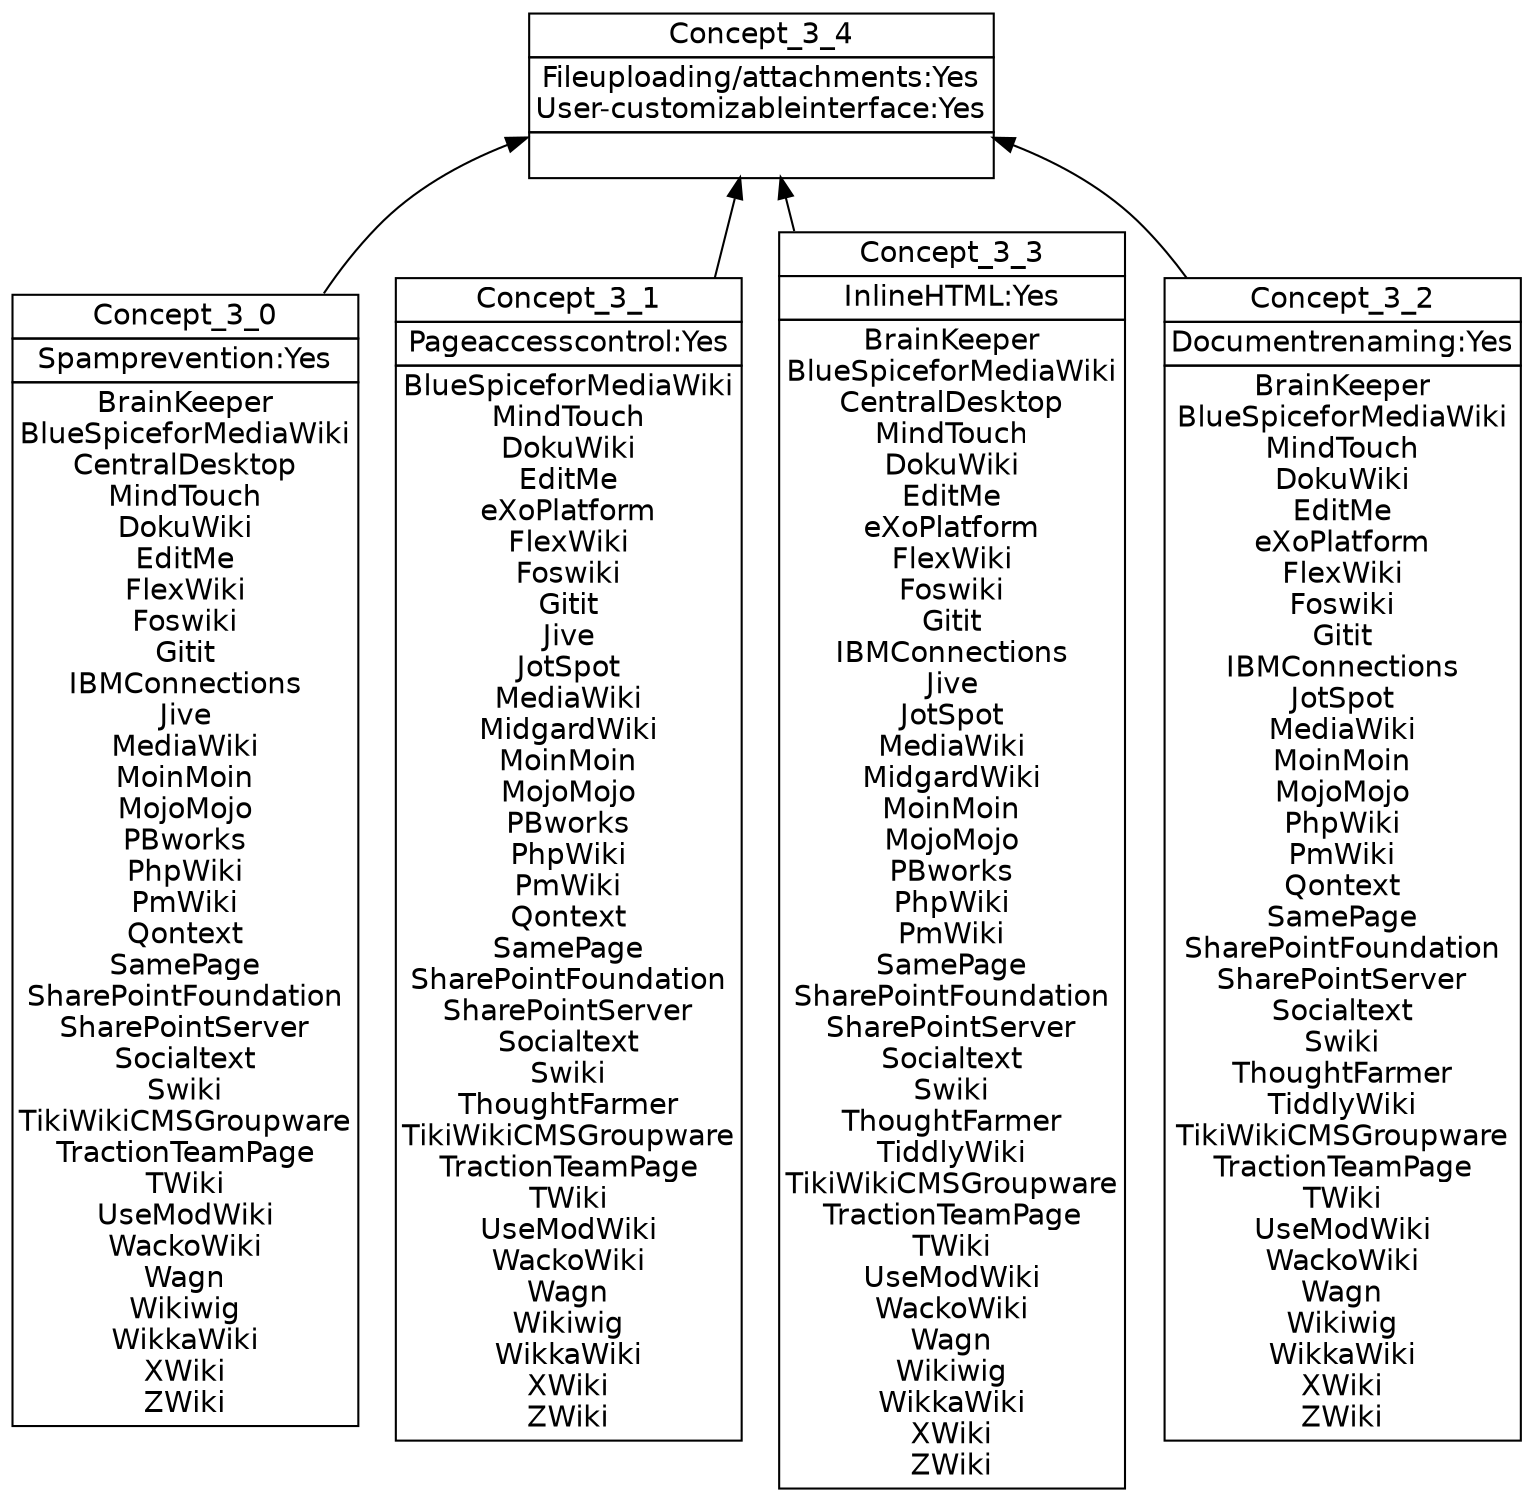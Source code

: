 digraph G { 
	rankdir=BT;
	margin=0;
	node [margin="0.03,0.03",fontname="DejaVu Sans"];
	ranksep=0.3;
	nodesep=0.2;
//graph[label="name:3,concept number:5,object number:38,attribute number:6"
1 [shape=none,label=<<table border="0" cellborder="1" cellspacing="0" port="p"><tr><td>Concept_3_0</td></tr><tr><td>Spamprevention:Yes<br/></td></tr><tr><td>BrainKeeper<br/>BlueSpiceforMediaWiki<br/>CentralDesktop<br/>MindTouch<br/>DokuWiki<br/>EditMe<br/>FlexWiki<br/>Foswiki<br/>Gitit<br/>IBMConnections<br/>Jive<br/>MediaWiki<br/>MoinMoin<br/>MojoMojo<br/>PBworks<br/>PhpWiki<br/>PmWiki<br/>Qontext<br/>SamePage<br/>SharePointFoundation<br/>SharePointServer<br/>Socialtext<br/>Swiki<br/>TikiWikiCMSGroupware<br/>TractionTeamPage<br/>TWiki<br/>UseModWiki<br/>WackoWiki<br/>Wagn<br/>Wikiwig<br/>WikkaWiki<br/>XWiki<br/>ZWiki<br/></td></tr></table>>];
2 [shape=none,label=<<table border="0" cellborder="1" cellspacing="0" port="p"><tr><td>Concept_3_1</td></tr><tr><td>Pageaccesscontrol:Yes<br/></td></tr><tr><td>BlueSpiceforMediaWiki<br/>MindTouch<br/>DokuWiki<br/>EditMe<br/>eXoPlatform<br/>FlexWiki<br/>Foswiki<br/>Gitit<br/>Jive<br/>JotSpot<br/>MediaWiki<br/>MidgardWiki<br/>MoinMoin<br/>MojoMojo<br/>PBworks<br/>PhpWiki<br/>PmWiki<br/>Qontext<br/>SamePage<br/>SharePointFoundation<br/>SharePointServer<br/>Socialtext<br/>Swiki<br/>ThoughtFarmer<br/>TikiWikiCMSGroupware<br/>TractionTeamPage<br/>TWiki<br/>UseModWiki<br/>WackoWiki<br/>Wagn<br/>Wikiwig<br/>WikkaWiki<br/>XWiki<br/>ZWiki<br/></td></tr></table>>];
3 [shape=none,label=<<table border="0" cellborder="1" cellspacing="0" port="p"><tr><td>Concept_3_3</td></tr><tr><td>InlineHTML:Yes<br/></td></tr><tr><td>BrainKeeper<br/>BlueSpiceforMediaWiki<br/>CentralDesktop<br/>MindTouch<br/>DokuWiki<br/>EditMe<br/>eXoPlatform<br/>FlexWiki<br/>Foswiki<br/>Gitit<br/>IBMConnections<br/>Jive<br/>JotSpot<br/>MediaWiki<br/>MidgardWiki<br/>MoinMoin<br/>MojoMojo<br/>PBworks<br/>PhpWiki<br/>PmWiki<br/>SamePage<br/>SharePointFoundation<br/>SharePointServer<br/>Socialtext<br/>Swiki<br/>ThoughtFarmer<br/>TiddlyWiki<br/>TikiWikiCMSGroupware<br/>TractionTeamPage<br/>TWiki<br/>UseModWiki<br/>WackoWiki<br/>Wagn<br/>Wikiwig<br/>WikkaWiki<br/>XWiki<br/>ZWiki<br/></td></tr></table>>];
0 [shape=none,label=<<table border="0" cellborder="1" cellspacing="0" port="p"><tr><td>Concept_3_4</td></tr><tr><td>Fileuploading/attachments:Yes<br/>User-customizableinterface:Yes<br/></td></tr><tr><td><br/></td></tr></table>>];
4 [shape=none,label=<<table border="0" cellborder="1" cellspacing="0" port="p"><tr><td>Concept_3_2</td></tr><tr><td>Documentrenaming:Yes<br/></td></tr><tr><td>BrainKeeper<br/>BlueSpiceforMediaWiki<br/>MindTouch<br/>DokuWiki<br/>EditMe<br/>eXoPlatform<br/>FlexWiki<br/>Foswiki<br/>Gitit<br/>IBMConnections<br/>JotSpot<br/>MediaWiki<br/>MoinMoin<br/>MojoMojo<br/>PhpWiki<br/>PmWiki<br/>Qontext<br/>SamePage<br/>SharePointFoundation<br/>SharePointServer<br/>Socialtext<br/>Swiki<br/>ThoughtFarmer<br/>TiddlyWiki<br/>TikiWikiCMSGroupware<br/>TractionTeamPage<br/>TWiki<br/>UseModWiki<br/>WackoWiki<br/>Wagn<br/>Wikiwig<br/>WikkaWiki<br/>XWiki<br/>ZWiki<br/></td></tr></table>>];
	3:p -> 0:p
	1:p -> 0:p
	4:p -> 0:p
	2:p -> 0:p
}